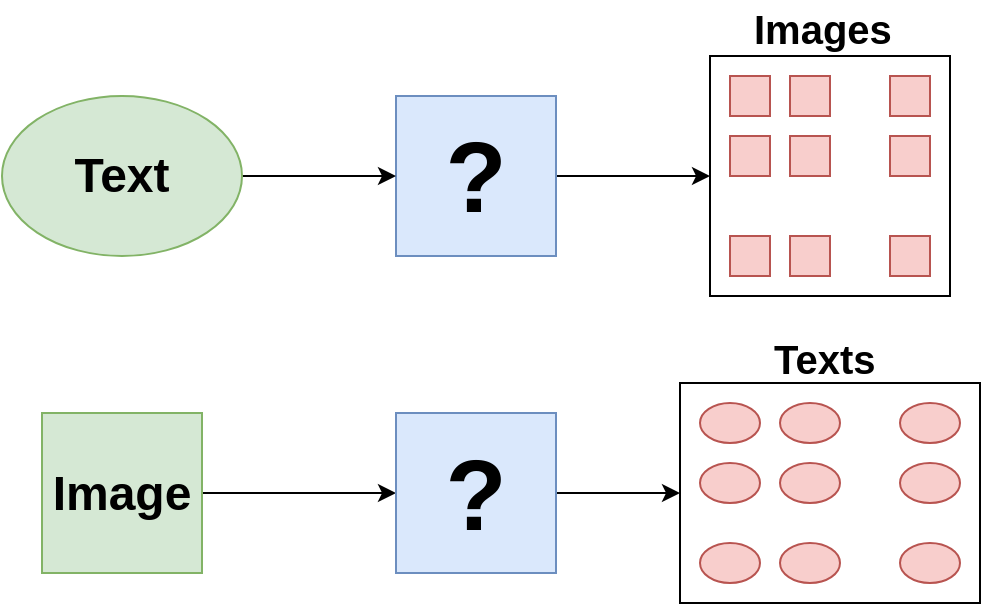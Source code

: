 <mxfile version="10.6.9" type="device"><diagram id="j44WJ0lDq5lshAP4yYTB" name="Page-1"><mxGraphModel dx="1327" dy="727" grid="1" gridSize="10" guides="1" tooltips="1" connect="1" arrows="1" fold="1" page="1" pageScale="1" pageWidth="827" pageHeight="1169" math="0" shadow="0"><root><mxCell id="0"/><mxCell id="1" parent="0"/><mxCell id="Mct1G1Q19AMOM8EKbMx6-33" value="" style="rounded=0;whiteSpace=wrap;html=1;" vertex="1" parent="1"><mxGeometry x="515" y="463.5" width="150" height="110" as="geometry"/></mxCell><mxCell id="Mct1G1Q19AMOM8EKbMx6-12" value="" style="whiteSpace=wrap;html=1;aspect=fixed;" vertex="1" parent="1"><mxGeometry x="530" y="300" width="120" height="120" as="geometry"/></mxCell><mxCell id="Mct1G1Q19AMOM8EKbMx6-3" value="" style="whiteSpace=wrap;html=1;aspect=fixed;fillColor=#f8cecc;strokeColor=#b85450;" vertex="1" parent="1"><mxGeometry x="540" y="310" width="20" height="20" as="geometry"/></mxCell><mxCell id="Mct1G1Q19AMOM8EKbMx6-4" value="" style="whiteSpace=wrap;html=1;aspect=fixed;fillColor=#f8cecc;strokeColor=#b85450;" vertex="1" parent="1"><mxGeometry x="570" y="310" width="20" height="20" as="geometry"/></mxCell><mxCell id="Mct1G1Q19AMOM8EKbMx6-5" value="" style="whiteSpace=wrap;html=1;aspect=fixed;fillColor=#f8cecc;strokeColor=#b85450;" vertex="1" parent="1"><mxGeometry x="620" y="310" width="20" height="20" as="geometry"/></mxCell><mxCell id="Mct1G1Q19AMOM8EKbMx6-6" value="" style="whiteSpace=wrap;html=1;aspect=fixed;fillColor=#f8cecc;strokeColor=#b85450;" vertex="1" parent="1"><mxGeometry x="540" y="340" width="20" height="20" as="geometry"/></mxCell><mxCell id="Mct1G1Q19AMOM8EKbMx6-7" value="" style="whiteSpace=wrap;html=1;aspect=fixed;fillColor=#f8cecc;strokeColor=#b85450;" vertex="1" parent="1"><mxGeometry x="570" y="340" width="20" height="20" as="geometry"/></mxCell><mxCell id="Mct1G1Q19AMOM8EKbMx6-8" value="" style="whiteSpace=wrap;html=1;aspect=fixed;fillColor=#f8cecc;strokeColor=#b85450;" vertex="1" parent="1"><mxGeometry x="620" y="340" width="20" height="20" as="geometry"/></mxCell><mxCell id="Mct1G1Q19AMOM8EKbMx6-9" value="" style="whiteSpace=wrap;html=1;aspect=fixed;fillColor=#f8cecc;strokeColor=#b85450;" vertex="1" parent="1"><mxGeometry x="540" y="390" width="20" height="20" as="geometry"/></mxCell><mxCell id="Mct1G1Q19AMOM8EKbMx6-10" value="" style="whiteSpace=wrap;html=1;aspect=fixed;fillColor=#f8cecc;strokeColor=#b85450;" vertex="1" parent="1"><mxGeometry x="570" y="390" width="20" height="20" as="geometry"/></mxCell><mxCell id="Mct1G1Q19AMOM8EKbMx6-11" value="" style="whiteSpace=wrap;html=1;aspect=fixed;fillColor=#f8cecc;strokeColor=#b85450;" vertex="1" parent="1"><mxGeometry x="620" y="390" width="20" height="20" as="geometry"/></mxCell><mxCell id="Mct1G1Q19AMOM8EKbMx6-16" style="edgeStyle=orthogonalEdgeStyle;rounded=0;orthogonalLoop=1;jettySize=auto;html=1;exitX=1;exitY=0.5;exitDx=0;exitDy=0;entryX=0;entryY=0.5;entryDx=0;entryDy=0;" edge="1" parent="1" source="Mct1G1Q19AMOM8EKbMx6-13" target="Mct1G1Q19AMOM8EKbMx6-12"><mxGeometry relative="1" as="geometry"/></mxCell><mxCell id="Mct1G1Q19AMOM8EKbMx6-13" value="&lt;b&gt;&lt;font style=&quot;font-size: 50px&quot;&gt;?&lt;/font&gt;&lt;/b&gt;" style="whiteSpace=wrap;html=1;aspect=fixed;fillColor=#dae8fc;strokeColor=#6c8ebf;" vertex="1" parent="1"><mxGeometry x="373" y="320" width="80" height="80" as="geometry"/></mxCell><mxCell id="Mct1G1Q19AMOM8EKbMx6-15" style="edgeStyle=orthogonalEdgeStyle;rounded=0;orthogonalLoop=1;jettySize=auto;html=1;exitX=1;exitY=0.5;exitDx=0;exitDy=0;entryX=0;entryY=0.5;entryDx=0;entryDy=0;" edge="1" parent="1" source="Mct1G1Q19AMOM8EKbMx6-14" target="Mct1G1Q19AMOM8EKbMx6-13"><mxGeometry relative="1" as="geometry"/></mxCell><mxCell id="Mct1G1Q19AMOM8EKbMx6-14" value="&lt;b&gt;&lt;font style=&quot;font-size: 24px&quot;&gt;Text&lt;/font&gt;&lt;/b&gt;" style="ellipse;whiteSpace=wrap;html=1;fillColor=#d5e8d4;strokeColor=#82b366;" vertex="1" parent="1"><mxGeometry x="176" y="320" width="120" height="80" as="geometry"/></mxCell><mxCell id="Mct1G1Q19AMOM8EKbMx6-17" value="&lt;b&gt;&lt;font style=&quot;font-size: 20px&quot;&gt;Images&lt;/font&gt;&lt;/b&gt;" style="text;html=1;resizable=0;points=[];autosize=1;align=left;verticalAlign=top;spacingTop=-4;" vertex="1" parent="1"><mxGeometry x="550" y="272" width="80" height="20" as="geometry"/></mxCell><mxCell id="Mct1G1Q19AMOM8EKbMx6-34" style="edgeStyle=orthogonalEdgeStyle;rounded=0;orthogonalLoop=1;jettySize=auto;html=1;exitX=1;exitY=0.5;exitDx=0;exitDy=0;entryX=0;entryY=0.5;entryDx=0;entryDy=0;" edge="1" parent="1" source="Mct1G1Q19AMOM8EKbMx6-18" target="Mct1G1Q19AMOM8EKbMx6-19"><mxGeometry relative="1" as="geometry"/></mxCell><mxCell id="Mct1G1Q19AMOM8EKbMx6-18" value="&lt;b&gt;&lt;font style=&quot;font-size: 24px&quot;&gt;Image&lt;/font&gt;&lt;/b&gt;" style="whiteSpace=wrap;html=1;aspect=fixed;fillColor=#d5e8d4;strokeColor=#82b366;" vertex="1" parent="1"><mxGeometry x="196" y="478.5" width="80" height="80" as="geometry"/></mxCell><mxCell id="Mct1G1Q19AMOM8EKbMx6-35" style="edgeStyle=orthogonalEdgeStyle;rounded=0;orthogonalLoop=1;jettySize=auto;html=1;exitX=1;exitY=0.5;exitDx=0;exitDy=0;entryX=0;entryY=0.5;entryDx=0;entryDy=0;" edge="1" parent="1" source="Mct1G1Q19AMOM8EKbMx6-19" target="Mct1G1Q19AMOM8EKbMx6-33"><mxGeometry relative="1" as="geometry"/></mxCell><mxCell id="Mct1G1Q19AMOM8EKbMx6-19" value="&lt;b&gt;&lt;font style=&quot;font-size: 50px&quot;&gt;?&lt;/font&gt;&lt;/b&gt;" style="whiteSpace=wrap;html=1;aspect=fixed;fillColor=#dae8fc;strokeColor=#6c8ebf;" vertex="1" parent="1"><mxGeometry x="373" y="478.5" width="80" height="80" as="geometry"/></mxCell><mxCell id="Mct1G1Q19AMOM8EKbMx6-20" value="" style="ellipse;whiteSpace=wrap;html=1;fillColor=#f8cecc;strokeColor=#b85450;" vertex="1" parent="1"><mxGeometry x="525" y="473.5" width="30" height="20" as="geometry"/></mxCell><mxCell id="Mct1G1Q19AMOM8EKbMx6-21" value="" style="ellipse;whiteSpace=wrap;html=1;fillColor=#f8cecc;strokeColor=#b85450;" vertex="1" parent="1"><mxGeometry x="565" y="473.5" width="30" height="20" as="geometry"/></mxCell><mxCell id="Mct1G1Q19AMOM8EKbMx6-22" value="" style="ellipse;whiteSpace=wrap;html=1;fillColor=#f8cecc;strokeColor=#b85450;" vertex="1" parent="1"><mxGeometry x="625" y="473.5" width="30" height="20" as="geometry"/></mxCell><mxCell id="Mct1G1Q19AMOM8EKbMx6-26" value="" style="ellipse;whiteSpace=wrap;html=1;fillColor=#f8cecc;strokeColor=#b85450;" vertex="1" parent="1"><mxGeometry x="525" y="503.5" width="30" height="20" as="geometry"/></mxCell><mxCell id="Mct1G1Q19AMOM8EKbMx6-27" value="" style="ellipse;whiteSpace=wrap;html=1;fillColor=#f8cecc;strokeColor=#b85450;" vertex="1" parent="1"><mxGeometry x="565" y="503.5" width="30" height="20" as="geometry"/></mxCell><mxCell id="Mct1G1Q19AMOM8EKbMx6-28" value="" style="ellipse;whiteSpace=wrap;html=1;fillColor=#f8cecc;strokeColor=#b85450;" vertex="1" parent="1"><mxGeometry x="625" y="503.5" width="30" height="20" as="geometry"/></mxCell><mxCell id="Mct1G1Q19AMOM8EKbMx6-29" value="" style="ellipse;whiteSpace=wrap;html=1;fillColor=#f8cecc;strokeColor=#b85450;" vertex="1" parent="1"><mxGeometry x="525" y="543.5" width="30" height="20" as="geometry"/></mxCell><mxCell id="Mct1G1Q19AMOM8EKbMx6-30" value="" style="ellipse;whiteSpace=wrap;html=1;fillColor=#f8cecc;strokeColor=#b85450;" vertex="1" parent="1"><mxGeometry x="565" y="543.5" width="30" height="20" as="geometry"/></mxCell><mxCell id="Mct1G1Q19AMOM8EKbMx6-31" value="" style="ellipse;whiteSpace=wrap;html=1;fillColor=#f8cecc;strokeColor=#b85450;" vertex="1" parent="1"><mxGeometry x="625" y="543.5" width="30" height="20" as="geometry"/></mxCell><mxCell id="Mct1G1Q19AMOM8EKbMx6-36" value="&lt;b&gt;&lt;font style=&quot;font-size: 20px&quot;&gt;Texts&lt;/font&gt;&lt;/b&gt;" style="text;html=1;resizable=0;points=[];autosize=1;align=left;verticalAlign=top;spacingTop=-4;" vertex="1" parent="1"><mxGeometry x="560" y="436.5" width="70" height="20" as="geometry"/></mxCell></root></mxGraphModel></diagram></mxfile>